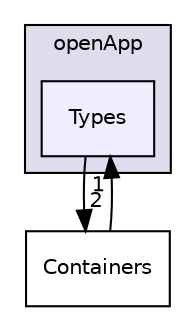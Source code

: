 digraph "Library/openApp/Types" {
  compound=true
  node [ fontsize="10", fontname="Helvetica"];
  edge [ labelfontsize="10", labelfontname="Helvetica"];
  subgraph clusterdir_a2051ffa52757f2f8f7164491bf34860 {
    graph [ bgcolor="#ddddee", pencolor="black", label="openApp" fontname="Helvetica", fontsize="10", URL="dir_a2051ffa52757f2f8f7164491bf34860.html"]
  dir_d2355fdbfc045f5d9dbe366e42588713 [shape=box, label="Types", style="filled", fillcolor="#eeeeff", pencolor="black", URL="dir_d2355fdbfc045f5d9dbe366e42588713.html"];
  }
  dir_628a7cf6de9e93084e166bfd282eed74 [shape=box label="Containers" URL="dir_628a7cf6de9e93084e166bfd282eed74.html"];
  dir_628a7cf6de9e93084e166bfd282eed74->dir_d2355fdbfc045f5d9dbe366e42588713 [headlabel="1", labeldistance=1.5 headhref="dir_000002_000004.html"];
  dir_d2355fdbfc045f5d9dbe366e42588713->dir_628a7cf6de9e93084e166bfd282eed74 [headlabel="2", labeldistance=1.5 headhref="dir_000004_000002.html"];
}
